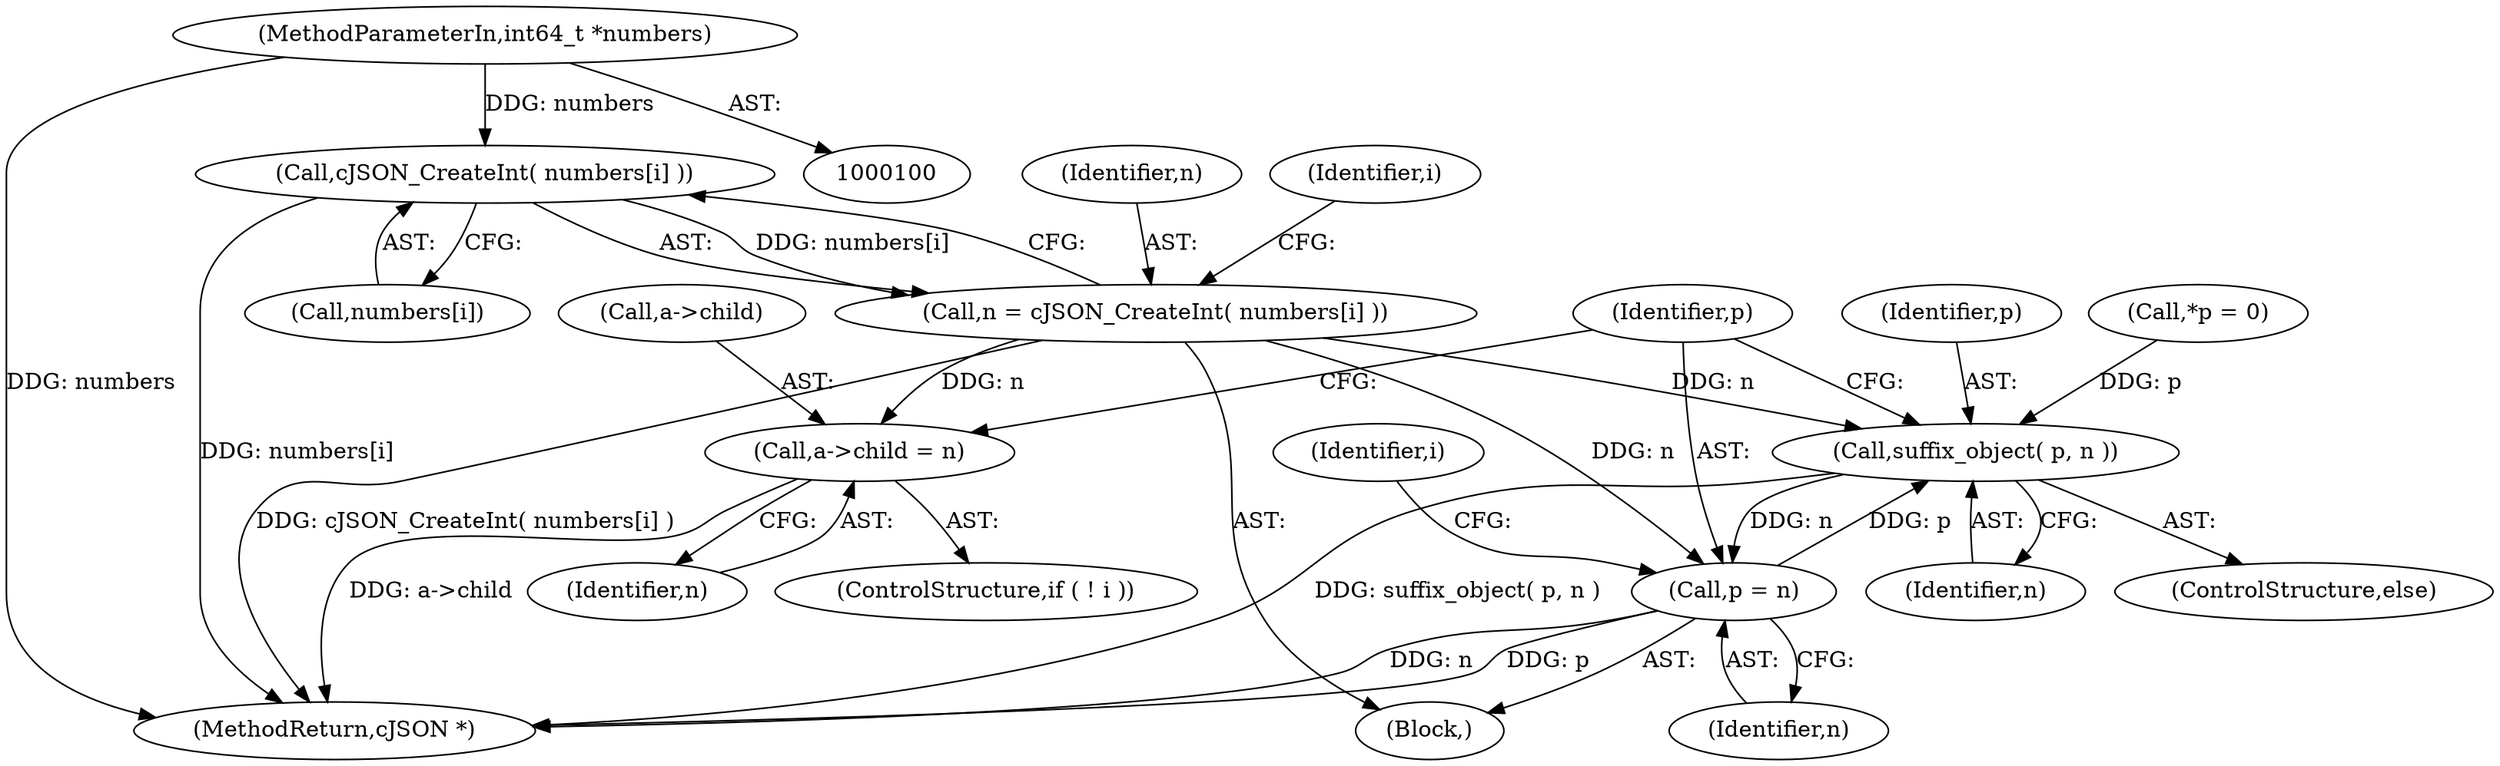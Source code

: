 digraph "1_iperf_91f2fa59e8ed80dfbf400add0164ee0e508e412a_9@array" {
"1000131" [label="(Call,cJSON_CreateInt( numbers[i] ))"];
"1000101" [label="(MethodParameterIn,int64_t *numbers)"];
"1000129" [label="(Call,n = cJSON_CreateInt( numbers[i] ))"];
"1000138" [label="(Call,a->child = n)"];
"1000144" [label="(Call,suffix_object( p, n ))"];
"1000147" [label="(Call,p = n)"];
"1000128" [label="(Block,)"];
"1000135" [label="(ControlStructure,if ( ! i ))"];
"1000142" [label="(Identifier,n)"];
"1000148" [label="(Identifier,p)"];
"1000101" [label="(MethodParameterIn,int64_t *numbers)"];
"1000138" [label="(Call,a->child = n)"];
"1000110" [label="(Call,*p = 0)"];
"1000149" [label="(Identifier,n)"];
"1000139" [label="(Call,a->child)"];
"1000152" [label="(MethodReturn,cJSON *)"];
"1000145" [label="(Identifier,p)"];
"1000131" [label="(Call,cJSON_CreateInt( numbers[i] ))"];
"1000144" [label="(Call,suffix_object( p, n ))"];
"1000143" [label="(ControlStructure,else)"];
"1000137" [label="(Identifier,i)"];
"1000132" [label="(Call,numbers[i])"];
"1000127" [label="(Identifier,i)"];
"1000146" [label="(Identifier,n)"];
"1000130" [label="(Identifier,n)"];
"1000147" [label="(Call,p = n)"];
"1000129" [label="(Call,n = cJSON_CreateInt( numbers[i] ))"];
"1000131" -> "1000129"  [label="AST: "];
"1000131" -> "1000132"  [label="CFG: "];
"1000132" -> "1000131"  [label="AST: "];
"1000129" -> "1000131"  [label="CFG: "];
"1000131" -> "1000152"  [label="DDG: numbers[i]"];
"1000131" -> "1000129"  [label="DDG: numbers[i]"];
"1000101" -> "1000131"  [label="DDG: numbers"];
"1000101" -> "1000100"  [label="AST: "];
"1000101" -> "1000152"  [label="DDG: numbers"];
"1000129" -> "1000128"  [label="AST: "];
"1000130" -> "1000129"  [label="AST: "];
"1000137" -> "1000129"  [label="CFG: "];
"1000129" -> "1000152"  [label="DDG: cJSON_CreateInt( numbers[i] )"];
"1000129" -> "1000138"  [label="DDG: n"];
"1000129" -> "1000144"  [label="DDG: n"];
"1000129" -> "1000147"  [label="DDG: n"];
"1000138" -> "1000135"  [label="AST: "];
"1000138" -> "1000142"  [label="CFG: "];
"1000139" -> "1000138"  [label="AST: "];
"1000142" -> "1000138"  [label="AST: "];
"1000148" -> "1000138"  [label="CFG: "];
"1000138" -> "1000152"  [label="DDG: a->child"];
"1000144" -> "1000143"  [label="AST: "];
"1000144" -> "1000146"  [label="CFG: "];
"1000145" -> "1000144"  [label="AST: "];
"1000146" -> "1000144"  [label="AST: "];
"1000148" -> "1000144"  [label="CFG: "];
"1000144" -> "1000152"  [label="DDG: suffix_object( p, n )"];
"1000147" -> "1000144"  [label="DDG: p"];
"1000110" -> "1000144"  [label="DDG: p"];
"1000144" -> "1000147"  [label="DDG: n"];
"1000147" -> "1000128"  [label="AST: "];
"1000147" -> "1000149"  [label="CFG: "];
"1000148" -> "1000147"  [label="AST: "];
"1000149" -> "1000147"  [label="AST: "];
"1000127" -> "1000147"  [label="CFG: "];
"1000147" -> "1000152"  [label="DDG: n"];
"1000147" -> "1000152"  [label="DDG: p"];
}
